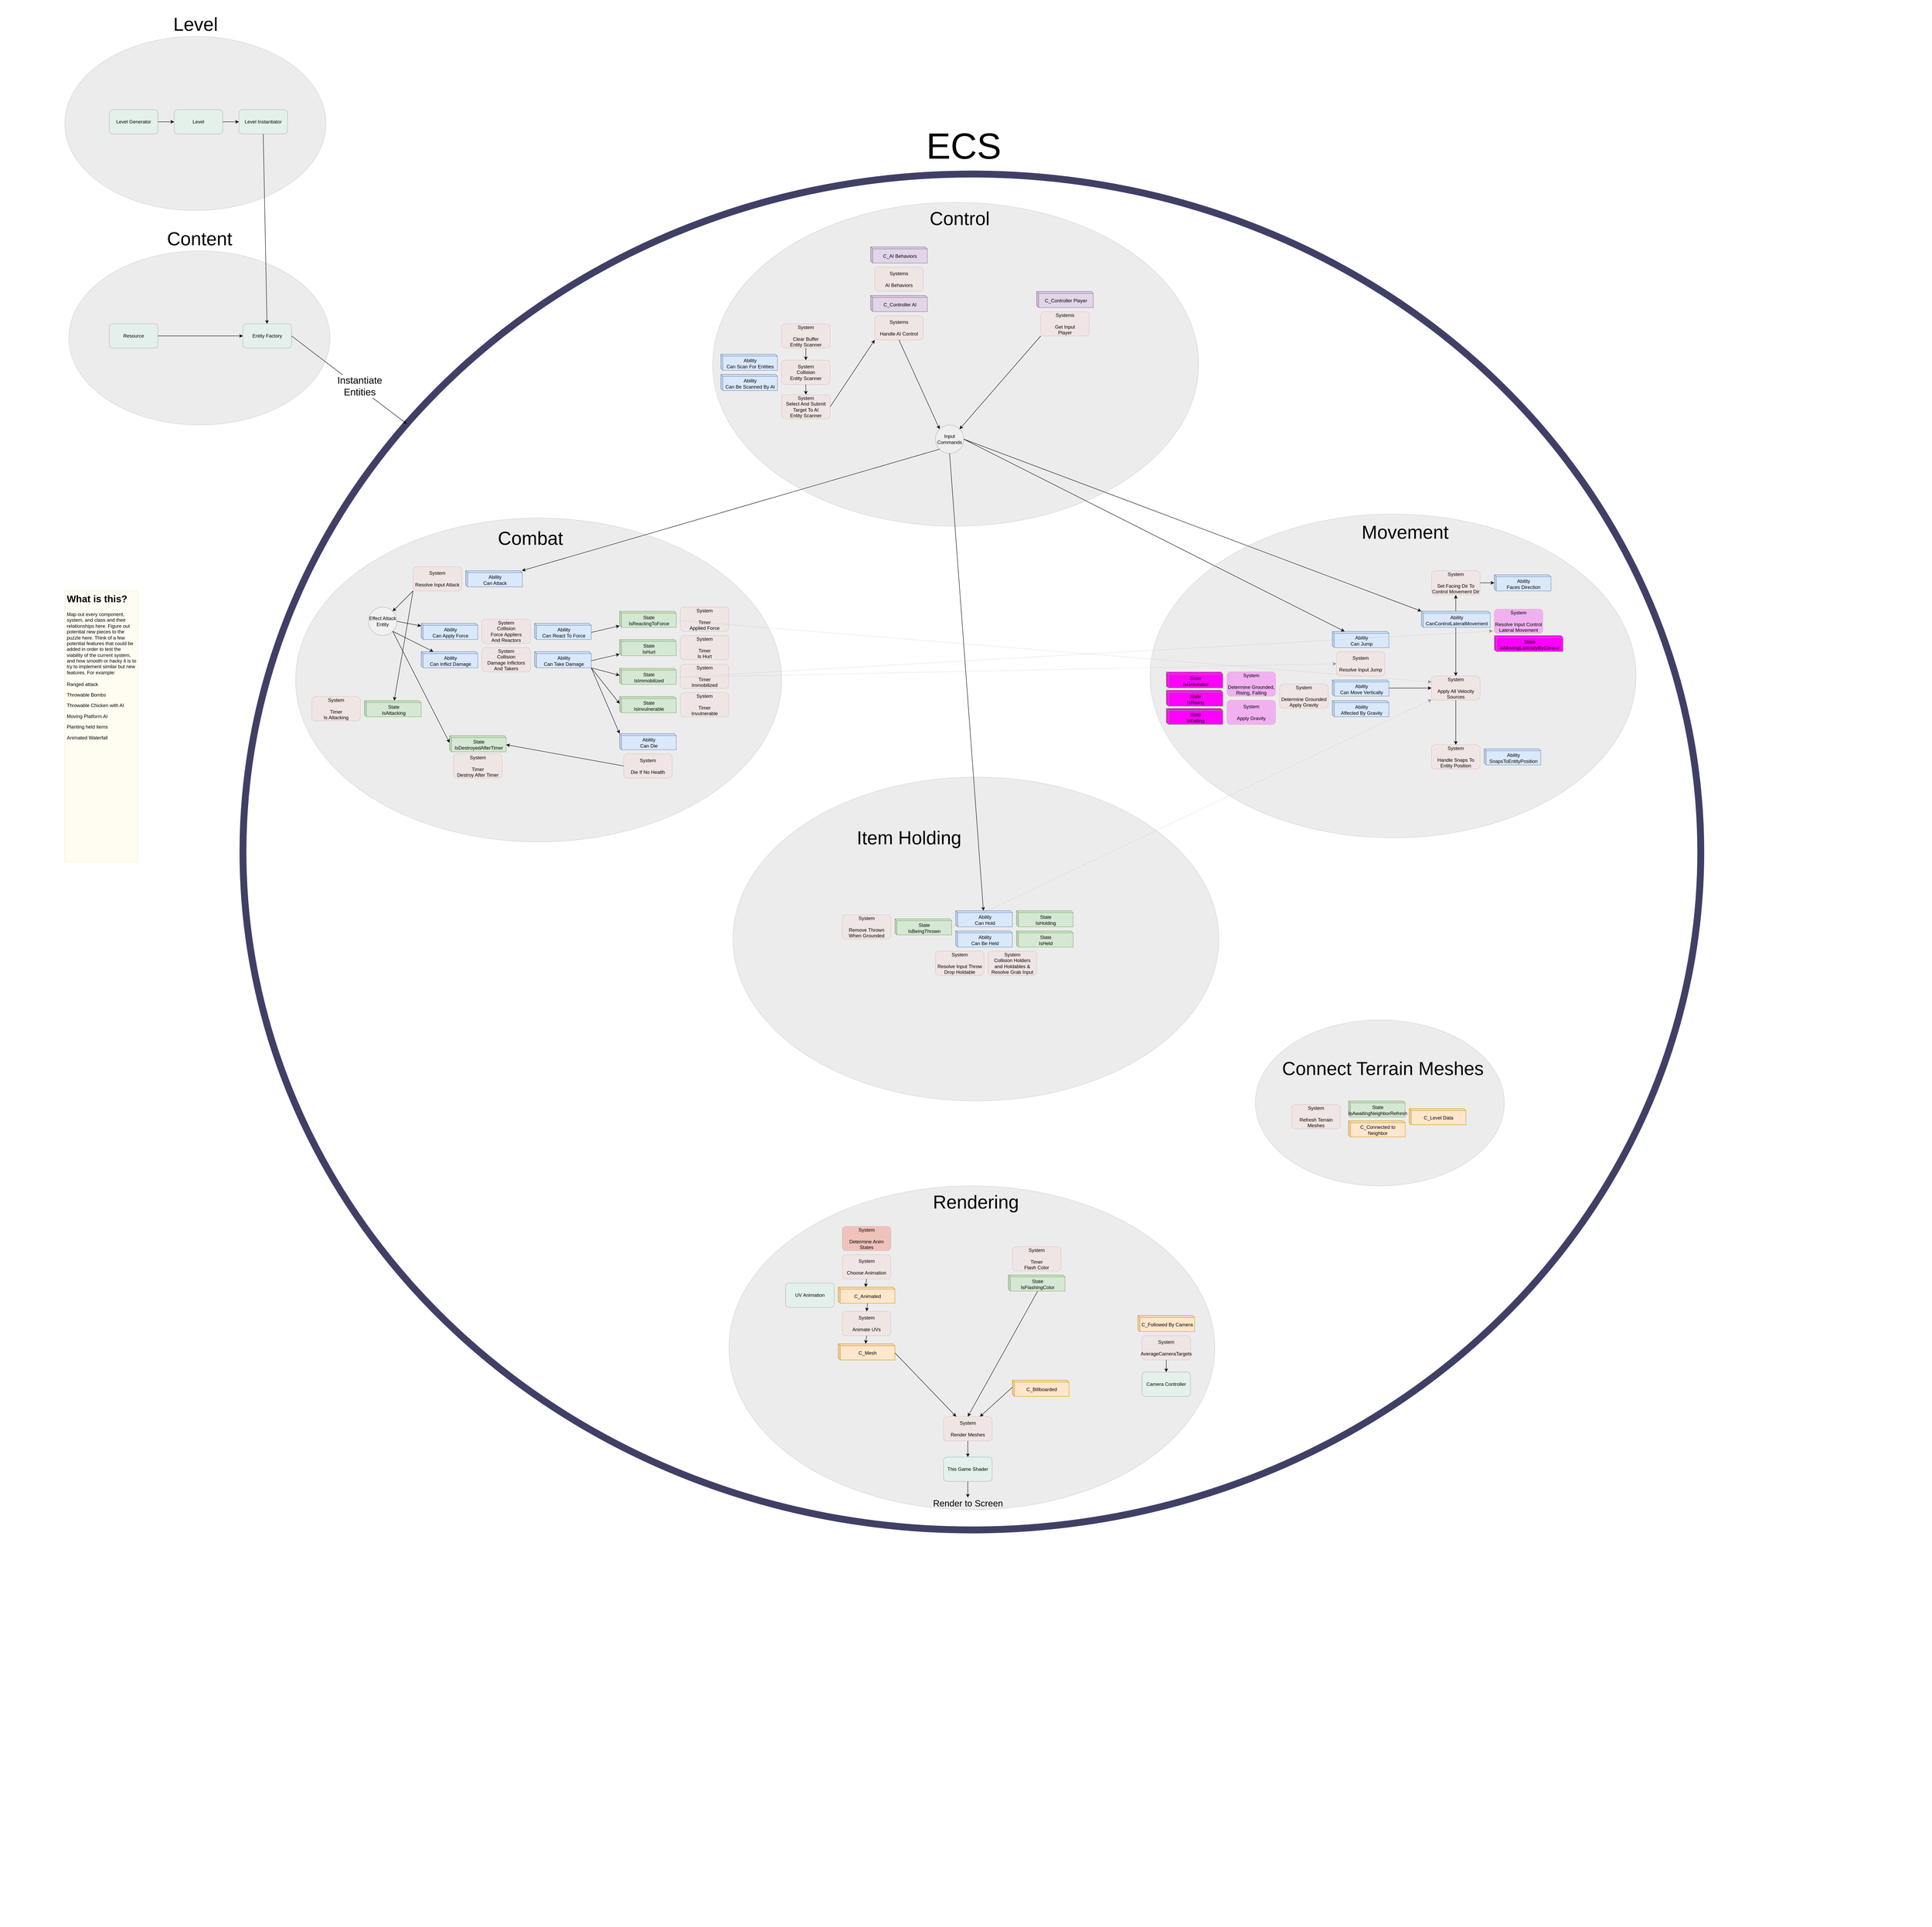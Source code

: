 <mxfile version="12.9.3" type="device"><diagram id="cYW4bq9nNVEfMnvV1cWJ" name="Page-1"><mxGraphModel dx="3822" dy="3222" grid="1" gridSize="10" guides="1" tooltips="1" connect="1" arrows="1" fold="1" page="1" pageScale="1" pageWidth="2400" pageHeight="2400" background="none" math="0" shadow="0"><root><mxCell id="0"/><mxCell id="YRwsR9tf0bkxuWsS6xRk-202" value="White" style="locked=1;" parent="0"/><mxCell id="YRwsR9tf0bkxuWsS6xRk-209" value="" style="rounded=0;whiteSpace=wrap;html=1;comic=0;strokeColor=none;strokeWidth=17;fillColor=#FFFFFF;gradientColor=none;fontSize=24;" parent="YRwsR9tf0bkxuWsS6xRk-202" vertex="1"><mxGeometry x="-2380" y="-2380" width="4760" height="4750" as="geometry"/></mxCell><mxCell id="YRwsR9tf0bkxuWsS6xRk-210" value="" style="rounded=0;whiteSpace=wrap;html=1;comic=0;strokeColor=none;strokeWidth=17;fillColor=#FFFFFF;gradientColor=none;fontSize=24;" parent="YRwsR9tf0bkxuWsS6xRk-202" vertex="1"><mxGeometry x="-2370" y="-2370" width="4760" height="4750" as="geometry"/></mxCell><mxCell id="YRwsR9tf0bkxuWsS6xRk-197" value="ECS Circle" style="locked=1;" parent="0"/><mxCell id="YRwsR9tf0bkxuWsS6xRk-198" value="" style="ellipse;whiteSpace=wrap;html=1;rounded=0;comic=0;strokeColor=#000033;fillColor=none;gradientColor=none;opacity=75;strokeWidth=17;" parent="YRwsR9tf0bkxuWsS6xRk-197" vertex="1"><mxGeometry x="-1780" y="-1950" width="3600" height="3350" as="geometry"/></mxCell><mxCell id="YRwsR9tf0bkxuWsS6xRk-200" value="&lt;font style=&quot;font-size: 90px&quot;&gt;ECS&lt;br style=&quot;font-size: 90px&quot;&gt;&lt;/font&gt;" style="text;html=1;strokeColor=none;fillColor=none;align=center;verticalAlign=middle;whiteSpace=wrap;rounded=0;comic=0;opacity=25;fontSize=90;" parent="YRwsR9tf0bkxuWsS6xRk-197" vertex="1"><mxGeometry x="-20" y="-2030" width="40" height="20" as="geometry"/></mxCell><mxCell id="YRwsR9tf0bkxuWsS6xRk-201" style="edgeStyle=none;rounded=0;orthogonalLoop=1;jettySize=auto;html=1;exitX=0.25;exitY=1;exitDx=0;exitDy=0;fontSize=90;" parent="YRwsR9tf0bkxuWsS6xRk-197" source="YRwsR9tf0bkxuWsS6xRk-200" target="YRwsR9tf0bkxuWsS6xRk-200" edge="1"><mxGeometry relative="1" as="geometry"/></mxCell><mxCell id="YRwsR9tf0bkxuWsS6xRk-46" value="Backgrounds" style="locked=1;" parent="0"/><mxCell id="YRwsR9tf0bkxuWsS6xRk-47" value="" style="ellipse;whiteSpace=wrap;html=1;rounded=0;comic=0;fillColor=#B5B5B5;strokeColor=#666666;opacity=25;fontColor=#333333;" parent="YRwsR9tf0bkxuWsS6xRk-46" vertex="1"><mxGeometry x="460" y="-1110" width="1200" height="800" as="geometry"/></mxCell><mxCell id="YRwsR9tf0bkxuWsS6xRk-48" value="&lt;font style=&quot;font-size: 46px&quot;&gt;Movement&lt;/font&gt;" style="text;html=1;strokeColor=none;fillColor=none;align=center;verticalAlign=middle;whiteSpace=wrap;rounded=0;comic=0;opacity=25;" parent="YRwsR9tf0bkxuWsS6xRk-46" vertex="1"><mxGeometry x="1070" y="-1080" width="40" height="30" as="geometry"/></mxCell><mxCell id="YRwsR9tf0bkxuWsS6xRk-69" value="" style="ellipse;whiteSpace=wrap;html=1;rounded=0;comic=0;fillColor=#B5B5B5;strokeColor=#666666;opacity=25;fontColor=#333333;" parent="YRwsR9tf0bkxuWsS6xRk-46" vertex="1"><mxGeometry x="-620" y="-1880" width="1200" height="800" as="geometry"/></mxCell><mxCell id="YRwsR9tf0bkxuWsS6xRk-70" value="&lt;font style=&quot;font-size: 46px&quot;&gt;Control&lt;br&gt;&lt;/font&gt;" style="text;html=1;strokeColor=none;fillColor=none;align=center;verticalAlign=middle;whiteSpace=wrap;rounded=0;comic=0;opacity=25;" parent="YRwsR9tf0bkxuWsS6xRk-46" vertex="1"><mxGeometry x="-30" y="-1850" width="40" height="20" as="geometry"/></mxCell><mxCell id="YRwsR9tf0bkxuWsS6xRk-90" value="" style="ellipse;whiteSpace=wrap;html=1;rounded=0;comic=0;fillColor=#B5B5B5;strokeColor=#666666;opacity=25;fontColor=#333333;" parent="YRwsR9tf0bkxuWsS6xRk-46" vertex="1"><mxGeometry x="-1650" y="-1100" width="1200" height="800" as="geometry"/></mxCell><mxCell id="YRwsR9tf0bkxuWsS6xRk-91" value="&lt;font style=&quot;font-size: 46px&quot;&gt;Combat&lt;br&gt;&lt;/font&gt;" style="text;html=1;strokeColor=none;fillColor=none;align=center;verticalAlign=middle;whiteSpace=wrap;rounded=0;comic=0;opacity=25;" parent="YRwsR9tf0bkxuWsS6xRk-46" vertex="1"><mxGeometry x="-1100" y="-1060" width="60" height="20" as="geometry"/></mxCell><mxCell id="YRwsR9tf0bkxuWsS6xRk-111" value="" style="ellipse;whiteSpace=wrap;html=1;rounded=0;comic=0;fillColor=#B5B5B5;strokeColor=#666666;opacity=25;fontColor=#333333;" parent="YRwsR9tf0bkxuWsS6xRk-46" vertex="1"><mxGeometry x="-570" y="-460" width="1200" height="800" as="geometry"/></mxCell><mxCell id="YRwsR9tf0bkxuWsS6xRk-112" value="&lt;font style=&quot;font-size: 46px&quot;&gt;Item Holding&lt;br&gt;&lt;/font&gt;" style="text;html=1;strokeColor=none;fillColor=none;align=center;verticalAlign=middle;whiteSpace=wrap;rounded=0;comic=0;opacity=25;" parent="YRwsR9tf0bkxuWsS6xRk-46" vertex="1"><mxGeometry x="-330" y="-320" width="390" height="20" as="geometry"/></mxCell><mxCell id="YRwsR9tf0bkxuWsS6xRk-113" value="" style="ellipse;whiteSpace=wrap;html=1;rounded=0;comic=0;fillColor=#B5B5B5;strokeColor=#666666;opacity=25;fontColor=#333333;" parent="YRwsR9tf0bkxuWsS6xRk-46" vertex="1"><mxGeometry x="-580" y="550" width="1200" height="800" as="geometry"/></mxCell><mxCell id="YRwsR9tf0bkxuWsS6xRk-114" value="&lt;font style=&quot;font-size: 46px&quot;&gt;Rendering&lt;br&gt;&lt;/font&gt;" style="text;html=1;strokeColor=none;fillColor=none;align=center;verticalAlign=middle;whiteSpace=wrap;rounded=0;comic=0;opacity=25;" parent="YRwsR9tf0bkxuWsS6xRk-46" vertex="1"><mxGeometry x="-165" y="580" width="390" height="20" as="geometry"/></mxCell><mxCell id="YRwsR9tf0bkxuWsS6xRk-136" value="" style="ellipse;whiteSpace=wrap;html=1;rounded=0;comic=0;fillColor=#B5B5B5;strokeColor=#666666;opacity=25;fontColor=#333333;" parent="YRwsR9tf0bkxuWsS6xRk-46" vertex="1"><mxGeometry x="720" y="140" width="615" height="410" as="geometry"/></mxCell><mxCell id="YRwsR9tf0bkxuWsS6xRk-137" value="&lt;font style=&quot;font-size: 46px&quot;&gt;Connect Terrain Meshes&lt;br&gt;&lt;/font&gt;" style="text;html=1;strokeColor=none;fillColor=none;align=center;verticalAlign=middle;whiteSpace=wrap;rounded=0;comic=0;opacity=25;" parent="YRwsR9tf0bkxuWsS6xRk-46" vertex="1"><mxGeometry x="750" y="250" width="570" height="20" as="geometry"/></mxCell><mxCell id="YRwsR9tf0bkxuWsS6xRk-182" value="" style="ellipse;whiteSpace=wrap;html=1;rounded=0;comic=0;fillColor=#B5B5B5;strokeColor=#666666;opacity=25;fontColor=#333333;" parent="YRwsR9tf0bkxuWsS6xRk-46" vertex="1"><mxGeometry x="-2210" y="-1760" width="645" height="430" as="geometry"/></mxCell><mxCell id="YRwsR9tf0bkxuWsS6xRk-183" value="&lt;font style=&quot;font-size: 46px&quot;&gt;Content&lt;br&gt;&lt;/font&gt;" style="text;html=1;strokeColor=none;fillColor=none;align=center;verticalAlign=middle;whiteSpace=wrap;rounded=0;comic=0;opacity=25;" parent="YRwsR9tf0bkxuWsS6xRk-46" vertex="1"><mxGeometry x="-2082.5" y="-1800" width="390" height="20" as="geometry"/></mxCell><mxCell id="YRwsR9tf0bkxuWsS6xRk-184" value="" style="ellipse;whiteSpace=wrap;html=1;rounded=0;comic=0;fillColor=#B5B5B5;strokeColor=#666666;opacity=25;fontColor=#333333;" parent="YRwsR9tf0bkxuWsS6xRk-46" vertex="1"><mxGeometry x="-2220" y="-2290" width="645" height="430" as="geometry"/></mxCell><mxCell id="YRwsR9tf0bkxuWsS6xRk-185" value="&lt;font style=&quot;font-size: 46px&quot;&gt;Level&lt;br&gt;&lt;/font&gt;" style="text;html=1;strokeColor=none;fillColor=none;align=center;verticalAlign=middle;whiteSpace=wrap;rounded=0;comic=0;opacity=25;" parent="YRwsR9tf0bkxuWsS6xRk-46" vertex="1"><mxGeometry x="-2092.5" y="-2330" width="390" height="20" as="geometry"/></mxCell><mxCell id="1" value="Content" style="" parent="0"/><mxCell id="YRwsR9tf0bkxuWsS6xRk-3" value="Ability&lt;br&gt;Affected By Gravity" style="shape=cube;whiteSpace=wrap;html=1;boundedLbl=1;backgroundOutline=1;darkOpacity=0.05;darkOpacity2=0.1;rounded=0;comic=0;size=5;fillColor=#dae8fc;strokeColor=#6c8ebf;" parent="1" vertex="1"><mxGeometry x="910" y="-649" width="140" height="40" as="geometry"/></mxCell><mxCell id="YRwsR9tf0bkxuWsS6xRk-6" value="Ability&lt;br&gt;Can Apply Force" style="shape=cube;whiteSpace=wrap;html=1;boundedLbl=1;backgroundOutline=1;darkOpacity=0.05;darkOpacity2=0.1;rounded=0;comic=0;size=5;fillColor=#dae8fc;strokeColor=#6c8ebf;" parent="1" vertex="1"><mxGeometry x="-1340" y="-840" width="140" height="40" as="geometry"/></mxCell><mxCell id="YRwsR9tf0bkxuWsS6xRk-7" value="Ability&lt;br&gt;Can Attack" style="shape=cube;whiteSpace=wrap;html=1;boundedLbl=1;backgroundOutline=1;darkOpacity=0.05;darkOpacity2=0.1;rounded=0;comic=0;size=5;fillColor=#dae8fc;strokeColor=#6c8ebf;" parent="1" vertex="1"><mxGeometry x="-1230" y="-970" width="140" height="40" as="geometry"/></mxCell><mxCell id="YRwsR9tf0bkxuWsS6xRk-8" value="Ability&lt;br&gt;Can Be Held" style="shape=cube;whiteSpace=wrap;html=1;boundedLbl=1;backgroundOutline=1;darkOpacity=0.05;darkOpacity2=0.1;rounded=0;comic=0;size=5;fillColor=#dae8fc;strokeColor=#6c8ebf;" parent="1" vertex="1"><mxGeometry x="-20" y="-80" width="140" height="40" as="geometry"/></mxCell><mxCell id="YRwsR9tf0bkxuWsS6xRk-9" value="Ability&lt;br&gt;Can Be Scanned By AI" style="shape=cube;whiteSpace=wrap;html=1;boundedLbl=1;backgroundOutline=1;darkOpacity=0.05;darkOpacity2=0.1;rounded=0;comic=0;size=5;fillColor=#dae8fc;strokeColor=#6c8ebf;" parent="1" vertex="1"><mxGeometry x="-600" y="-1455" width="140" height="40" as="geometry"/></mxCell><mxCell id="YRwsR9tf0bkxuWsS6xRk-10" value="C_Connected to Neighbor" style="shape=cube;whiteSpace=wrap;html=1;boundedLbl=1;backgroundOutline=1;darkOpacity=0.05;darkOpacity2=0.1;rounded=0;comic=0;size=5;fillColor=#ffe6cc;strokeColor=#d79b00;" parent="1" vertex="1"><mxGeometry x="950" y="389" width="140" height="40" as="geometry"/></mxCell><mxCell id="YRwsR9tf0bkxuWsS6xRk-56" value="" style="edgeStyle=orthogonalEdgeStyle;rounded=0;orthogonalLoop=1;jettySize=auto;html=1;" parent="1" source="YRwsR9tf0bkxuWsS6xRk-11" target="YRwsR9tf0bkxuWsS6xRk-53" edge="1"><mxGeometry relative="1" as="geometry"/></mxCell><mxCell id="YRwsR9tf0bkxuWsS6xRk-63" value="" style="edgeStyle=orthogonalEdgeStyle;rounded=0;orthogonalLoop=1;jettySize=auto;html=1;" parent="1" source="YRwsR9tf0bkxuWsS6xRk-11" target="YRwsR9tf0bkxuWsS6xRk-45" edge="1"><mxGeometry relative="1" as="geometry"/></mxCell><mxCell id="YRwsR9tf0bkxuWsS6xRk-11" value="Ability&lt;br&gt;CanControlLateralMovement" style="shape=cube;whiteSpace=wrap;html=1;boundedLbl=1;backgroundOutline=1;darkOpacity=0.05;darkOpacity2=0.1;rounded=0;comic=0;size=5;fillColor=#dae8fc;strokeColor=#6c8ebf;" parent="1" vertex="1"><mxGeometry x="1130" y="-870" width="170" height="40" as="geometry"/></mxCell><mxCell id="YRwsR9tf0bkxuWsS6xRk-12" value="Ability&lt;br&gt;Can Die" style="shape=cube;whiteSpace=wrap;html=1;boundedLbl=1;backgroundOutline=1;darkOpacity=0.05;darkOpacity2=0.1;rounded=0;comic=0;size=5;fillColor=#dae8fc;strokeColor=#6c8ebf;" parent="1" vertex="1"><mxGeometry x="-850" y="-567.5" width="140" height="40" as="geometry"/></mxCell><mxCell id="YRwsR9tf0bkxuWsS6xRk-13" value="Ability&lt;br&gt;Can Hold" style="shape=cube;whiteSpace=wrap;html=1;boundedLbl=1;backgroundOutline=1;darkOpacity=0.05;darkOpacity2=0.1;rounded=0;comic=0;size=5;fillColor=#dae8fc;strokeColor=#6c8ebf;" parent="1" vertex="1"><mxGeometry x="-20" y="-130" width="140" height="40" as="geometry"/></mxCell><mxCell id="YRwsR9tf0bkxuWsS6xRk-14" value="Ability&lt;br&gt;Can Inflict Damage" style="shape=cube;whiteSpace=wrap;html=1;boundedLbl=1;backgroundOutline=1;darkOpacity=0.05;darkOpacity2=0.1;rounded=0;comic=0;size=5;fillColor=#dae8fc;strokeColor=#6c8ebf;" parent="1" vertex="1"><mxGeometry x="-1340" y="-770" width="140" height="40" as="geometry"/></mxCell><mxCell id="YRwsR9tf0bkxuWsS6xRk-15" value="Ability&lt;br&gt;Can Jump" style="shape=cube;whiteSpace=wrap;html=1;boundedLbl=1;backgroundOutline=1;darkOpacity=0.05;darkOpacity2=0.1;rounded=0;comic=0;size=5;fillColor=#dae8fc;strokeColor=#6c8ebf;" parent="1" vertex="1"><mxGeometry x="910" y="-820" width="140" height="40" as="geometry"/></mxCell><mxCell id="YRwsR9tf0bkxuWsS6xRk-58" value="" style="edgeStyle=orthogonalEdgeStyle;rounded=0;orthogonalLoop=1;jettySize=auto;html=1;" parent="1" source="YRwsR9tf0bkxuWsS6xRk-16" target="YRwsR9tf0bkxuWsS6xRk-53" edge="1"><mxGeometry relative="1" as="geometry"><mxPoint x="1130" y="-680" as="targetPoint"/></mxGeometry></mxCell><mxCell id="YRwsR9tf0bkxuWsS6xRk-16" value="Ability&lt;br&gt;Can Move Vertically" style="shape=cube;whiteSpace=wrap;html=1;boundedLbl=1;backgroundOutline=1;darkOpacity=0.05;darkOpacity2=0.1;rounded=0;comic=0;size=5;fillColor=#dae8fc;strokeColor=#6c8ebf;" parent="1" vertex="1"><mxGeometry x="910" y="-700" width="140" height="40" as="geometry"/></mxCell><mxCell id="YRwsR9tf0bkxuWsS6xRk-220" style="edgeStyle=none;rounded=0;orthogonalLoop=1;jettySize=auto;html=1;exitX=0;exitY=0;exitDx=140;exitDy=22.5;exitPerimeter=0;fontSize=24;" parent="1" source="YRwsR9tf0bkxuWsS6xRk-17" target="YRwsR9tf0bkxuWsS6xRk-217" edge="1"><mxGeometry relative="1" as="geometry"/></mxCell><mxCell id="YRwsR9tf0bkxuWsS6xRk-17" value="Ability&lt;br&gt;Can React To Force" style="shape=cube;whiteSpace=wrap;html=1;boundedLbl=1;backgroundOutline=1;darkOpacity=0.05;darkOpacity2=0.1;rounded=0;comic=0;size=5;fillColor=#dae8fc;strokeColor=#6c8ebf;" parent="1" vertex="1"><mxGeometry x="-1060" y="-840" width="140" height="40" as="geometry"/></mxCell><mxCell id="YRwsR9tf0bkxuWsS6xRk-18" value="Ability&lt;br&gt;Can Scan For Entities" style="shape=cube;whiteSpace=wrap;html=1;boundedLbl=1;backgroundOutline=1;darkOpacity=0.05;darkOpacity2=0.1;rounded=0;comic=0;size=5;fillColor=#dae8fc;strokeColor=#6c8ebf;" parent="1" vertex="1"><mxGeometry x="-600" y="-1505" width="140" height="40" as="geometry"/></mxCell><mxCell id="YRwsR9tf0bkxuWsS6xRk-219" style="edgeStyle=none;rounded=0;orthogonalLoop=1;jettySize=auto;html=1;exitX=0;exitY=0;exitDx=140;exitDy=22.5;exitPerimeter=0;fontSize=24;" parent="1" source="YRwsR9tf0bkxuWsS6xRk-19" target="YRwsR9tf0bkxuWsS6xRk-218" edge="1"><mxGeometry relative="1" as="geometry"/></mxCell><mxCell id="YRwsR9tf0bkxuWsS6xRk-221" style="edgeStyle=none;rounded=0;orthogonalLoop=1;jettySize=auto;html=1;exitX=1;exitY=1;exitDx=0;exitDy=0;exitPerimeter=0;entryX=0;entryY=0;entryDx=0;entryDy=17.5;entryPerimeter=0;fontSize=24;" parent="1" source="YRwsR9tf0bkxuWsS6xRk-19" target="YRwsR9tf0bkxuWsS6xRk-31" edge="1"><mxGeometry relative="1" as="geometry"/></mxCell><mxCell id="YRwsR9tf0bkxuWsS6xRk-222" style="edgeStyle=none;rounded=0;orthogonalLoop=1;jettySize=auto;html=1;exitX=1;exitY=1;exitDx=0;exitDy=0;exitPerimeter=0;entryX=0;entryY=0;entryDx=0;entryDy=17.5;entryPerimeter=0;fontSize=24;" parent="1" source="YRwsR9tf0bkxuWsS6xRk-19" target="YRwsR9tf0bkxuWsS6xRk-32" edge="1"><mxGeometry relative="1" as="geometry"/></mxCell><mxCell id="YRwsR9tf0bkxuWsS6xRk-223" style="edgeStyle=none;rounded=0;orthogonalLoop=1;jettySize=auto;html=1;exitX=1;exitY=1;exitDx=0;exitDy=0;exitPerimeter=0;entryX=0;entryY=0;entryDx=0;entryDy=0;entryPerimeter=0;fontSize=24;" parent="1" source="YRwsR9tf0bkxuWsS6xRk-19" target="YRwsR9tf0bkxuWsS6xRk-12" edge="1"><mxGeometry relative="1" as="geometry"/></mxCell><mxCell id="YRwsR9tf0bkxuWsS6xRk-19" value="Ability&lt;br&gt;Can Take Damage" style="shape=cube;whiteSpace=wrap;html=1;boundedLbl=1;backgroundOutline=1;darkOpacity=0.05;darkOpacity2=0.1;rounded=0;comic=0;size=5;fillColor=#dae8fc;strokeColor=#6c8ebf;" parent="1" vertex="1"><mxGeometry x="-1060" y="-770" width="140" height="40" as="geometry"/></mxCell><mxCell id="YRwsR9tf0bkxuWsS6xRk-20" value="Ability&lt;br&gt;Faces Direction" style="shape=cube;whiteSpace=wrap;html=1;boundedLbl=1;backgroundOutline=1;darkOpacity=0.05;darkOpacity2=0.1;rounded=0;comic=0;size=5;fillColor=#dae8fc;strokeColor=#6c8ebf;" parent="1" vertex="1"><mxGeometry x="1310" y="-960" width="140" height="40" as="geometry"/></mxCell><mxCell id="YRwsR9tf0bkxuWsS6xRk-21" value="Ability&lt;br&gt;SnapsToEntityPosition" style="shape=cube;whiteSpace=wrap;html=1;boundedLbl=1;backgroundOutline=1;darkOpacity=0.05;darkOpacity2=0.1;rounded=0;comic=0;size=5;fillColor=#dae8fc;strokeColor=#6c8ebf;" parent="1" vertex="1"><mxGeometry x="1285" y="-530" width="140" height="40" as="geometry"/></mxCell><mxCell id="YRwsR9tf0bkxuWsS6xRk-25" value="State&lt;br&gt;IsAwaitingNeighborRefresh" style="shape=cube;whiteSpace=wrap;html=1;boundedLbl=1;backgroundOutline=1;darkOpacity=0.05;darkOpacity2=0.1;rounded=0;comic=0;size=5;fillColor=#d5e8d4;strokeColor=#82b366;" parent="1" vertex="1"><mxGeometry x="950" y="340" width="140" height="40" as="geometry"/></mxCell><mxCell id="YRwsR9tf0bkxuWsS6xRk-247" style="edgeStyle=none;rounded=0;orthogonalLoop=1;jettySize=auto;html=1;exitX=0;exitY=0;exitDx=140;exitDy=22.5;exitPerimeter=0;dashed=1;dashPattern=1 4;strokeColor=#8C8C8C;fontSize=24;" parent="1" source="YRwsR9tf0bkxuWsS6xRk-26" target="YRwsR9tf0bkxuWsS6xRk-53" edge="1"><mxGeometry relative="1" as="geometry"/></mxCell><mxCell id="YRwsR9tf0bkxuWsS6xRk-26" value="State&lt;br&gt;IsBeingThrown" style="shape=cube;whiteSpace=wrap;html=1;boundedLbl=1;backgroundOutline=1;darkOpacity=0.05;darkOpacity2=0.1;rounded=0;comic=0;size=5;fillColor=#d5e8d4;strokeColor=#82b366;" parent="1" vertex="1"><mxGeometry x="-170" y="-110" width="140" height="40" as="geometry"/></mxCell><mxCell id="YRwsR9tf0bkxuWsS6xRk-27" value="State&lt;br&gt;IsDestroyedAfterTimer" style="shape=cube;whiteSpace=wrap;html=1;boundedLbl=1;backgroundOutline=1;darkOpacity=0.05;darkOpacity2=0.1;rounded=0;comic=0;size=5;fillColor=#d5e8d4;strokeColor=#82b366;" parent="1" vertex="1"><mxGeometry x="-1270" y="-562.5" width="140" height="40" as="geometry"/></mxCell><mxCell id="YRwsR9tf0bkxuWsS6xRk-174" style="rounded=0;orthogonalLoop=1;jettySize=auto;html=1;exitX=0;exitY=0;exitDx=72.5;exitDy=40;exitPerimeter=0;entryX=0.5;entryY=0;entryDx=0;entryDy=0;" parent="1" source="YRwsR9tf0bkxuWsS6xRk-28" target="YRwsR9tf0bkxuWsS6xRk-172" edge="1"><mxGeometry relative="1" as="geometry"/></mxCell><mxCell id="YRwsR9tf0bkxuWsS6xRk-28" value="State&lt;br&gt;IsFlashingColor" style="shape=cube;whiteSpace=wrap;html=1;boundedLbl=1;backgroundOutline=1;darkOpacity=0.05;darkOpacity2=0.1;rounded=0;comic=0;size=5;fillColor=#d5e8d4;strokeColor=#82b366;" parent="1" vertex="1"><mxGeometry x="110" y="770" width="140" height="40" as="geometry"/></mxCell><mxCell id="YRwsR9tf0bkxuWsS6xRk-29" value="State&lt;br&gt;IsHeld" style="shape=cube;whiteSpace=wrap;html=1;boundedLbl=1;backgroundOutline=1;darkOpacity=0.05;darkOpacity2=0.1;rounded=0;comic=0;size=5;fillColor=#d5e8d4;strokeColor=#82b366;" parent="1" vertex="1"><mxGeometry x="130" y="-80" width="140" height="40" as="geometry"/></mxCell><mxCell id="YRwsR9tf0bkxuWsS6xRk-30" value="State&lt;br&gt;IsHolding" style="shape=cube;whiteSpace=wrap;html=1;boundedLbl=1;backgroundOutline=1;darkOpacity=0.05;darkOpacity2=0.1;rounded=0;comic=0;size=5;fillColor=#d5e8d4;strokeColor=#82b366;" parent="1" vertex="1"><mxGeometry x="130" y="-130" width="140" height="40" as="geometry"/></mxCell><mxCell id="YRwsR9tf0bkxuWsS6xRk-245" style="edgeStyle=none;rounded=0;orthogonalLoop=1;jettySize=auto;html=1;exitX=0;exitY=0;exitDx=140;exitDy=22.5;exitPerimeter=0;entryX=0;entryY=0.5;entryDx=0;entryDy=0;dashed=1;dashPattern=1 4;strokeColor=#8C8C8C;fontSize=24;" parent="1" source="YRwsR9tf0bkxuWsS6xRk-31" target="YRwsR9tf0bkxuWsS6xRk-54" edge="1"><mxGeometry relative="1" as="geometry"/></mxCell><mxCell id="YRwsR9tf0bkxuWsS6xRk-246" style="edgeStyle=none;rounded=0;orthogonalLoop=1;jettySize=auto;html=1;exitX=0;exitY=0;exitDx=140;exitDy=22.5;exitPerimeter=0;entryX=-0.033;entryY=0.9;entryDx=0;entryDy=0;dashed=1;dashPattern=1 4;strokeColor=#8C8C8C;fontSize=24;entryPerimeter=0;" parent="1" source="YRwsR9tf0bkxuWsS6xRk-31" target="YRwsR9tf0bkxuWsS6xRk-243" edge="1"><mxGeometry relative="1" as="geometry"/></mxCell><mxCell id="YRwsR9tf0bkxuWsS6xRk-31" value="State&lt;br&gt;IsImmobilized" style="shape=cube;whiteSpace=wrap;html=1;boundedLbl=1;backgroundOutline=1;darkOpacity=0.05;darkOpacity2=0.1;rounded=0;comic=0;size=5;fillColor=#d5e8d4;strokeColor=#82b366;" parent="1" vertex="1"><mxGeometry x="-850" y="-729" width="140" height="40" as="geometry"/></mxCell><mxCell id="YRwsR9tf0bkxuWsS6xRk-32" value="State&lt;br&gt;IsInvulnerable" style="shape=cube;whiteSpace=wrap;html=1;boundedLbl=1;backgroundOutline=1;darkOpacity=0.05;darkOpacity2=0.1;rounded=0;comic=0;size=5;fillColor=#d5e8d4;strokeColor=#82b366;" parent="1" vertex="1"><mxGeometry x="-850" y="-659" width="140" height="40" as="geometry"/></mxCell><mxCell id="YRwsR9tf0bkxuWsS6xRk-250" style="edgeStyle=none;rounded=0;orthogonalLoop=1;jettySize=auto;html=1;exitX=0;exitY=0;exitDx=72.5;exitDy=40;exitPerimeter=0;entryX=0.5;entryY=0;entryDx=0;entryDy=0;strokeColor=#000000;fontSize=22;" parent="1" source="YRwsR9tf0bkxuWsS6xRk-33" target="YRwsR9tf0bkxuWsS6xRk-116" edge="1"><mxGeometry relative="1" as="geometry"/></mxCell><mxCell id="YRwsR9tf0bkxuWsS6xRk-33" value="C_Animated" style="shape=cube;whiteSpace=wrap;html=1;boundedLbl=1;backgroundOutline=1;darkOpacity=0.05;darkOpacity2=0.1;rounded=0;comic=0;size=5;fillColor=#ffe6cc;strokeColor=#d79b00;" parent="1" vertex="1"><mxGeometry x="-310" y="800" width="140" height="40" as="geometry"/></mxCell><mxCell id="YRwsR9tf0bkxuWsS6xRk-34" value="C_Mesh" style="shape=cube;whiteSpace=wrap;html=1;boundedLbl=1;backgroundOutline=1;darkOpacity=0.05;darkOpacity2=0.1;rounded=0;comic=0;size=5;fillColor=#ffe6cc;strokeColor=#d79b00;" parent="1" vertex="1"><mxGeometry x="-310" y="940" width="140" height="40" as="geometry"/></mxCell><mxCell id="YRwsR9tf0bkxuWsS6xRk-36" value="C_Billboarded" style="shape=cube;whiteSpace=wrap;html=1;boundedLbl=1;backgroundOutline=1;darkOpacity=0.05;darkOpacity2=0.1;rounded=0;comic=0;size=5;fillColor=#ffe6cc;strokeColor=#d79b00;" parent="1" vertex="1"><mxGeometry x="120" y="1030" width="140" height="40" as="geometry"/></mxCell><mxCell id="YRwsR9tf0bkxuWsS6xRk-37" value="C_Followed By Camera" style="shape=cube;whiteSpace=wrap;html=1;boundedLbl=1;backgroundOutline=1;darkOpacity=0.05;darkOpacity2=0.1;rounded=0;comic=0;size=5;fillColor=#ffe6cc;strokeColor=#d79b00;" parent="1" vertex="1"><mxGeometry x="430" y="870" width="140" height="40" as="geometry"/></mxCell><mxCell id="YRwsR9tf0bkxuWsS6xRk-38" value="C_Level Data" style="shape=cube;whiteSpace=wrap;html=1;boundedLbl=1;backgroundOutline=1;darkOpacity=0.05;darkOpacity2=0.1;rounded=0;comic=0;size=5;fillColor=#ffe6cc;strokeColor=#d79b00;" parent="1" vertex="1"><mxGeometry x="1100" y="359" width="140" height="40" as="geometry"/></mxCell><mxCell id="YRwsR9tf0bkxuWsS6xRk-39" value="C_Controller AI" style="shape=cube;whiteSpace=wrap;html=1;boundedLbl=1;backgroundOutline=1;darkOpacity=0.05;darkOpacity2=0.1;rounded=0;comic=0;size=5;fillColor=#e1d5e7;strokeColor=#9673a6;" parent="1" vertex="1"><mxGeometry x="-230" y="-1650" width="140" height="40" as="geometry"/></mxCell><mxCell id="YRwsR9tf0bkxuWsS6xRk-40" value="C_Controller Player" style="shape=cube;whiteSpace=wrap;html=1;boundedLbl=1;backgroundOutline=1;darkOpacity=0.05;darkOpacity2=0.1;rounded=0;comic=0;size=5;fillColor=#e1d5e7;strokeColor=#9673a6;" parent="1" vertex="1"><mxGeometry x="180" y="-1660" width="140" height="40" as="geometry"/></mxCell><mxCell id="YRwsR9tf0bkxuWsS6xRk-41" value="C_AI Behaviors" style="shape=cube;whiteSpace=wrap;html=1;boundedLbl=1;backgroundOutline=1;darkOpacity=0.05;darkOpacity2=0.1;rounded=0;comic=0;size=5;fillColor=#e1d5e7;strokeColor=#9673a6;" parent="1" vertex="1"><mxGeometry x="-230" y="-1770" width="140" height="40" as="geometry"/></mxCell><mxCell id="YRwsR9tf0bkxuWsS6xRk-64" value="" style="edgeStyle=orthogonalEdgeStyle;rounded=0;orthogonalLoop=1;jettySize=auto;html=1;" parent="1" source="YRwsR9tf0bkxuWsS6xRk-45" target="YRwsR9tf0bkxuWsS6xRk-20" edge="1"><mxGeometry relative="1" as="geometry"/></mxCell><mxCell id="YRwsR9tf0bkxuWsS6xRk-45" value="System&lt;br&gt;&lt;br&gt;Set Facing Dir To Control Movement Dir" style="rounded=1;whiteSpace=wrap;html=1;comic=0;fillColor=#f8cecc;opacity=25;strokeColor=#b85450;" parent="1" vertex="1"><mxGeometry x="1155" y="-970" width="120" height="60" as="geometry"/></mxCell><mxCell id="YRwsR9tf0bkxuWsS6xRk-51" value="System&lt;br&gt;&lt;br&gt;Handle Snaps To Entity Position" style="rounded=1;whiteSpace=wrap;html=1;comic=0;fillColor=#f8cecc;opacity=25;strokeColor=#b85450;" parent="1" vertex="1"><mxGeometry x="1155" y="-540" width="120" height="60" as="geometry"/></mxCell><mxCell id="YRwsR9tf0bkxuWsS6xRk-52" value="System&lt;br&gt;&lt;br&gt;Determine Grounded Apply Gravity" style="rounded=1;whiteSpace=wrap;html=1;comic=0;fillColor=#f8cecc;opacity=25;strokeColor=#b85450;" parent="1" vertex="1"><mxGeometry x="780" y="-690" width="120" height="60" as="geometry"/></mxCell><mxCell id="YRwsR9tf0bkxuWsS6xRk-67" style="edgeStyle=orthogonalEdgeStyle;rounded=0;orthogonalLoop=1;jettySize=auto;html=1;exitX=0.5;exitY=1;exitDx=0;exitDy=0;" parent="1" source="YRwsR9tf0bkxuWsS6xRk-53" target="YRwsR9tf0bkxuWsS6xRk-51" edge="1"><mxGeometry relative="1" as="geometry"/></mxCell><mxCell id="YRwsR9tf0bkxuWsS6xRk-53" value="System&lt;br&gt;&lt;br&gt;Apply All Velocity Sources" style="rounded=1;whiteSpace=wrap;html=1;comic=0;fillColor=#f8cecc;opacity=25;strokeColor=#b85450;" parent="1" vertex="1"><mxGeometry x="1155" y="-710" width="120" height="60" as="geometry"/></mxCell><mxCell id="YRwsR9tf0bkxuWsS6xRk-54" value="System&lt;br&gt;&lt;br&gt;Resolve Input Jump" style="rounded=1;whiteSpace=wrap;html=1;comic=0;fillColor=#f8cecc;opacity=25;strokeColor=#b85450;" parent="1" vertex="1"><mxGeometry x="920" y="-770" width="120" height="60" as="geometry"/></mxCell><mxCell id="YRwsR9tf0bkxuWsS6xRk-73" value="Systems&lt;br&gt;&lt;br&gt;AI Behaviors" style="rounded=1;whiteSpace=wrap;html=1;comic=0;fillColor=#f8cecc;opacity=25;strokeColor=#b85450;" parent="1" vertex="1"><mxGeometry x="-220" y="-1720" width="120" height="60" as="geometry"/></mxCell><mxCell id="YRwsR9tf0bkxuWsS6xRk-74" value="Systems&lt;br&gt;&lt;br&gt;Get Input&lt;br&gt;Player" style="rounded=1;whiteSpace=wrap;html=1;comic=0;fillColor=#f8cecc;opacity=25;strokeColor=#b85450;" parent="1" vertex="1"><mxGeometry x="190" y="-1610" width="120" height="60" as="geometry"/></mxCell><mxCell id="YRwsR9tf0bkxuWsS6xRk-75" value="Systems&lt;br&gt;&lt;br&gt;Handle AI Control" style="rounded=1;whiteSpace=wrap;html=1;comic=0;fillColor=#f8cecc;opacity=25;strokeColor=#b85450;" parent="1" vertex="1"><mxGeometry x="-220" y="-1600" width="120" height="60" as="geometry"/></mxCell><mxCell id="YRwsR9tf0bkxuWsS6xRk-215" style="edgeStyle=none;rounded=0;orthogonalLoop=1;jettySize=auto;html=1;exitX=0.5;exitY=1;exitDx=0;exitDy=0;fontSize=24;" parent="1" source="YRwsR9tf0bkxuWsS6xRk-80" target="YRwsR9tf0bkxuWsS6xRk-13" edge="1"><mxGeometry relative="1" as="geometry"/></mxCell><mxCell id="YRwsR9tf0bkxuWsS6xRk-80" value="Input Commands" style="ellipse;whiteSpace=wrap;html=1;aspect=fixed;rounded=0;comic=0;fillColor=#F7F7F7;opacity=25;" parent="1" vertex="1"><mxGeometry x="-70" y="-1330" width="70" height="70" as="geometry"/></mxCell><mxCell id="YRwsR9tf0bkxuWsS6xRk-86" value="" style="endArrow=classic;html=1;exitX=1;exitY=0.5;exitDx=0;exitDy=0;" parent="1" source="YRwsR9tf0bkxuWsS6xRk-80" target="YRwsR9tf0bkxuWsS6xRk-15" edge="1"><mxGeometry width="50" height="50" relative="1" as="geometry"><mxPoint x="-70" y="-940" as="sourcePoint"/><mxPoint x="-20" y="-990" as="targetPoint"/></mxGeometry></mxCell><mxCell id="YRwsR9tf0bkxuWsS6xRk-87" value="" style="endArrow=classic;html=1;exitX=1;exitY=0.5;exitDx=0;exitDy=0;entryX=0;entryY=0;entryDx=0;entryDy=0;entryPerimeter=0;" parent="1" source="YRwsR9tf0bkxuWsS6xRk-80" target="YRwsR9tf0bkxuWsS6xRk-11" edge="1"><mxGeometry width="50" height="50" relative="1" as="geometry"><mxPoint x="60" y="-940" as="sourcePoint"/><mxPoint x="110" y="-990" as="targetPoint"/></mxGeometry></mxCell><mxCell id="YRwsR9tf0bkxuWsS6xRk-88" value="" style="endArrow=classic;html=1;exitX=0;exitY=1;exitDx=0;exitDy=0;entryX=1;entryY=0;entryDx=0;entryDy=0;" parent="1" source="YRwsR9tf0bkxuWsS6xRk-74" target="YRwsR9tf0bkxuWsS6xRk-80" edge="1"><mxGeometry width="50" height="50" relative="1" as="geometry"><mxPoint x="60" y="-1310" as="sourcePoint"/><mxPoint x="110" y="-1360" as="targetPoint"/></mxGeometry></mxCell><mxCell id="YRwsR9tf0bkxuWsS6xRk-89" value="" style="endArrow=classic;html=1;exitX=0.5;exitY=1;exitDx=0;exitDy=0;entryX=0;entryY=0;entryDx=0;entryDy=0;" parent="1" source="YRwsR9tf0bkxuWsS6xRk-75" target="YRwsR9tf0bkxuWsS6xRk-80" edge="1"><mxGeometry width="50" height="50" relative="1" as="geometry"><mxPoint x="60" y="-1310" as="sourcePoint"/><mxPoint x="110" y="-1360" as="targetPoint"/></mxGeometry></mxCell><mxCell id="YRwsR9tf0bkxuWsS6xRk-152" value="" style="edgeStyle=orthogonalEdgeStyle;rounded=0;orthogonalLoop=1;jettySize=auto;html=1;" parent="1" source="YRwsR9tf0bkxuWsS6xRk-92" target="YRwsR9tf0bkxuWsS6xRk-94" edge="1"><mxGeometry relative="1" as="geometry"/></mxCell><mxCell id="YRwsR9tf0bkxuWsS6xRk-92" value="System&lt;br&gt;&lt;br&gt;Clear Buffer&lt;br&gt;Entity Scanner" style="rounded=1;whiteSpace=wrap;html=1;comic=0;fillColor=#f8cecc;opacity=25;strokeColor=#b85450;" parent="1" vertex="1"><mxGeometry x="-450" y="-1580" width="120" height="60" as="geometry"/></mxCell><mxCell id="YRwsR9tf0bkxuWsS6xRk-93" value="System&lt;br&gt;Collision&lt;br&gt;Damage Inflictors&lt;br&gt;And Takers" style="rounded=1;whiteSpace=wrap;html=1;comic=0;fillColor=#f8cecc;opacity=25;strokeColor=#b85450;" parent="1" vertex="1"><mxGeometry x="-1190" y="-780" width="120" height="60" as="geometry"/></mxCell><mxCell id="YRwsR9tf0bkxuWsS6xRk-163" value="" style="edgeStyle=orthogonalEdgeStyle;rounded=0;orthogonalLoop=1;jettySize=auto;html=1;" parent="1" source="YRwsR9tf0bkxuWsS6xRk-94" target="YRwsR9tf0bkxuWsS6xRk-98" edge="1"><mxGeometry relative="1" as="geometry"/></mxCell><mxCell id="YRwsR9tf0bkxuWsS6xRk-94" value="System&lt;br&gt;Collision&lt;br&gt;Entity Scanner" style="rounded=1;whiteSpace=wrap;html=1;comic=0;fillColor=#f8cecc;opacity=25;strokeColor=#b85450;" parent="1" vertex="1"><mxGeometry x="-450" y="-1490" width="120" height="60" as="geometry"/></mxCell><mxCell id="YRwsR9tf0bkxuWsS6xRk-95" value="System&lt;br&gt;Collision&lt;br&gt;Force Appliers&lt;br&gt;And Reactors" style="rounded=1;whiteSpace=wrap;html=1;comic=0;fillColor=#f8cecc;opacity=25;strokeColor=#b85450;" parent="1" vertex="1"><mxGeometry x="-1190" y="-850" width="120" height="60" as="geometry"/></mxCell><mxCell id="YRwsR9tf0bkxuWsS6xRk-239" style="edgeStyle=none;rounded=0;orthogonalLoop=1;jettySize=auto;html=1;exitX=0;exitY=0.5;exitDx=0;exitDy=0;entryX=0;entryY=0;entryDx=140;entryDy=22.5;entryPerimeter=0;fontSize=24;" parent="1" source="YRwsR9tf0bkxuWsS6xRk-96" target="YRwsR9tf0bkxuWsS6xRk-27" edge="1"><mxGeometry relative="1" as="geometry"/></mxCell><mxCell id="YRwsR9tf0bkxuWsS6xRk-96" value="System&lt;br&gt;&lt;br&gt;Die If No Health" style="rounded=1;whiteSpace=wrap;html=1;comic=0;fillColor=#f8cecc;opacity=25;strokeColor=#b85450;" parent="1" vertex="1"><mxGeometry x="-840" y="-517.5" width="120" height="60" as="geometry"/></mxCell><mxCell id="YRwsR9tf0bkxuWsS6xRk-225" style="edgeStyle=none;rounded=0;orthogonalLoop=1;jettySize=auto;html=1;exitX=0;exitY=1;exitDx=0;exitDy=0;entryX=1;entryY=0;entryDx=0;entryDy=0;fontSize=24;" parent="1" source="YRwsR9tf0bkxuWsS6xRk-97" target="YRwsR9tf0bkxuWsS6xRk-224" edge="1"><mxGeometry relative="1" as="geometry"/></mxCell><mxCell id="YRwsR9tf0bkxuWsS6xRk-237" style="edgeStyle=none;rounded=0;orthogonalLoop=1;jettySize=auto;html=1;exitX=0;exitY=1;exitDx=0;exitDy=0;fontSize=24;" parent="1" source="YRwsR9tf0bkxuWsS6xRk-97" target="YRwsR9tf0bkxuWsS6xRk-234" edge="1"><mxGeometry relative="1" as="geometry"/></mxCell><mxCell id="YRwsR9tf0bkxuWsS6xRk-97" value="System&lt;br&gt;&lt;br&gt;Resolve Input Attack" style="rounded=1;whiteSpace=wrap;html=1;comic=0;fillColor=#f8cecc;opacity=25;strokeColor=#b85450;" parent="1" vertex="1"><mxGeometry x="-1360" y="-980" width="120" height="60" as="geometry"/></mxCell><mxCell id="YRwsR9tf0bkxuWsS6xRk-98" value="System&lt;br&gt;Select And Submit&lt;br&gt;Target To AI&lt;br&gt;Entity Scanner" style="rounded=1;whiteSpace=wrap;html=1;comic=0;fillColor=#f8cecc;opacity=25;strokeColor=#b85450;" parent="1" vertex="1"><mxGeometry x="-450" y="-1405" width="120" height="60" as="geometry"/></mxCell><mxCell id="YRwsR9tf0bkxuWsS6xRk-99" value="System&lt;br&gt;&lt;br&gt;Timer&lt;br&gt;Applied Force" style="rounded=1;whiteSpace=wrap;html=1;comic=0;fillColor=#f8cecc;opacity=25;strokeColor=#b85450;" parent="1" vertex="1"><mxGeometry x="-700" y="-880" width="120" height="60" as="geometry"/></mxCell><mxCell id="YRwsR9tf0bkxuWsS6xRk-100" value="System&lt;br&gt;&lt;br&gt;Timer&lt;br&gt;Destroy After Timer" style="rounded=1;whiteSpace=wrap;html=1;comic=0;fillColor=#f8cecc;opacity=25;strokeColor=#b85450;" parent="1" vertex="1"><mxGeometry x="-1260" y="-517.5" width="120" height="60" as="geometry"/></mxCell><mxCell id="YRwsR9tf0bkxuWsS6xRk-101" value="System&lt;br&gt;&lt;br&gt;Timer&lt;br&gt;Immobilized" style="rounded=1;whiteSpace=wrap;html=1;comic=0;fillColor=#f8cecc;opacity=25;strokeColor=#b85450;" parent="1" vertex="1"><mxGeometry x="-700" y="-739" width="120" height="60" as="geometry"/></mxCell><mxCell id="YRwsR9tf0bkxuWsS6xRk-102" value="System&lt;br&gt;&lt;br&gt;Timer&lt;br&gt;Invulnerable" style="rounded=1;whiteSpace=wrap;html=1;comic=0;fillColor=#f8cecc;opacity=25;strokeColor=#b85450;" parent="1" vertex="1"><mxGeometry x="-700" y="-669" width="120" height="60" as="geometry"/></mxCell><mxCell id="YRwsR9tf0bkxuWsS6xRk-107" value="" style="endArrow=classic;html=1;exitX=0;exitY=1;exitDx=0;exitDy=0;" parent="1" source="YRwsR9tf0bkxuWsS6xRk-80" target="YRwsR9tf0bkxuWsS6xRk-7" edge="1"><mxGeometry width="50" height="50" relative="1" as="geometry"><mxPoint x="-90" y="-730" as="sourcePoint"/><mxPoint x="-40" y="-780" as="targetPoint"/></mxGeometry></mxCell><mxCell id="YRwsR9tf0bkxuWsS6xRk-115" value="&lt;h1&gt;What is this?&lt;/h1&gt;&lt;p&gt;Map out every component, system, and class and their relationships here. Figure out potential new pieces to the puzzle here. Think of a few potential features that could be added in order to test the viability of the current system, and how smooth or hacky it is to try to implement similar but new features. For example:&lt;br&gt;&lt;br&gt;Ranged attack&lt;/p&gt;&lt;p&gt;Throwable Bombs&lt;/p&gt;&lt;p&gt;Throwable Chicken with AI&lt;/p&gt;&lt;p&gt;Moving Platform AI&lt;/p&gt;&lt;p&gt;Planting held items&lt;/p&gt;&lt;p&gt;Animated Waterfall&lt;/p&gt;" style="text;html=1;strokeColor=#d6b656;fillColor=#FFF2CC;spacing=5;spacingTop=-20;whiteSpace=wrap;overflow=hidden;rounded=0;comic=0;opacity=25;" parent="1" vertex="1"><mxGeometry x="-2220" y="-920" width="180" height="670" as="geometry"/></mxCell><mxCell id="YRwsR9tf0bkxuWsS6xRk-251" style="edgeStyle=none;rounded=0;orthogonalLoop=1;jettySize=auto;html=1;exitX=0.5;exitY=1;exitDx=0;exitDy=0;entryX=0;entryY=0;entryDx=67.5;entryDy=0;entryPerimeter=0;strokeColor=#000000;fontSize=22;" parent="1" source="YRwsR9tf0bkxuWsS6xRk-116" target="YRwsR9tf0bkxuWsS6xRk-34" edge="1"><mxGeometry relative="1" as="geometry"/></mxCell><mxCell id="YRwsR9tf0bkxuWsS6xRk-116" value="System&lt;br&gt;&lt;br&gt;Animate UVs" style="rounded=1;whiteSpace=wrap;html=1;comic=0;fillColor=#f8cecc;opacity=25;strokeColor=#b85450;" parent="1" vertex="1"><mxGeometry x="-300" y="860" width="120" height="60" as="geometry"/></mxCell><mxCell id="YRwsR9tf0bkxuWsS6xRk-147" style="edgeStyle=orthogonalEdgeStyle;rounded=0;orthogonalLoop=1;jettySize=auto;html=1;exitX=0.5;exitY=1;exitDx=0;exitDy=0;entryX=0.5;entryY=0;entryDx=0;entryDy=0;" parent="1" source="YRwsR9tf0bkxuWsS6xRk-117" target="YRwsR9tf0bkxuWsS6xRk-129" edge="1"><mxGeometry relative="1" as="geometry"/></mxCell><mxCell id="YRwsR9tf0bkxuWsS6xRk-117" value="System&lt;br&gt;&lt;br&gt;AverageCameraTargets" style="rounded=1;whiteSpace=wrap;html=1;comic=0;fillColor=#f8cecc;opacity=25;strokeColor=#b85450;" parent="1" vertex="1"><mxGeometry x="440" y="920" width="120" height="60" as="geometry"/></mxCell><mxCell id="YRwsR9tf0bkxuWsS6xRk-249" style="edgeStyle=none;rounded=0;orthogonalLoop=1;jettySize=auto;html=1;exitX=0.5;exitY=1;exitDx=0;exitDy=0;entryX=0;entryY=0;entryDx=67.5;entryDy=0;entryPerimeter=0;strokeColor=#000000;fontSize=22;" parent="1" source="YRwsR9tf0bkxuWsS6xRk-118" target="YRwsR9tf0bkxuWsS6xRk-33" edge="1"><mxGeometry relative="1" as="geometry"><mxPoint x="-242.5" y="790" as="targetPoint"/></mxGeometry></mxCell><mxCell id="YRwsR9tf0bkxuWsS6xRk-118" value="System&lt;br&gt;&lt;br&gt;Choose Animation" style="rounded=1;whiteSpace=wrap;html=1;comic=0;fillColor=#f8cecc;opacity=25;strokeColor=#b85450;" parent="1" vertex="1"><mxGeometry x="-300" y="720" width="120" height="60" as="geometry"/></mxCell><mxCell id="YRwsR9tf0bkxuWsS6xRk-120" value="System&lt;br&gt;&lt;br&gt;Timer&lt;br&gt;Flash Color" style="rounded=1;whiteSpace=wrap;html=1;comic=0;fillColor=#f8cecc;opacity=25;strokeColor=#b85450;" parent="1" vertex="1"><mxGeometry x="120" y="700" width="120" height="60" as="geometry"/></mxCell><mxCell id="YRwsR9tf0bkxuWsS6xRk-121" value="System&lt;br&gt;Collision Holders&lt;br&gt;and Holdables &amp;amp;&lt;br&gt;Resolve Grab Input" style="rounded=1;whiteSpace=wrap;html=1;comic=0;fillColor=#f8cecc;opacity=25;strokeColor=#b85450;" parent="1" vertex="1"><mxGeometry x="60" y="-30" width="120" height="60" as="geometry"/></mxCell><mxCell id="YRwsR9tf0bkxuWsS6xRk-122" value="System&lt;br&gt;&lt;br&gt;Determine Anim States" style="rounded=1;whiteSpace=wrap;html=1;comic=0;fillColor=#F84A2F;opacity=25;strokeColor=#b85450;gradientColor=none;" parent="1" vertex="1"><mxGeometry x="-300" y="650" width="120" height="60" as="geometry"/></mxCell><mxCell id="YRwsR9tf0bkxuWsS6xRk-123" value="System&lt;br&gt;&lt;br&gt;Remove Thrown&lt;br&gt;When Grounded" style="rounded=1;whiteSpace=wrap;html=1;comic=0;fillColor=#f8cecc;opacity=25;strokeColor=#b85450;" parent="1" vertex="1"><mxGeometry x="-300" y="-120" width="120" height="60" as="geometry"/></mxCell><mxCell id="YRwsR9tf0bkxuWsS6xRk-124" value="System&lt;br&gt;&lt;br&gt;Refresh Terrain&lt;br&gt;Meshes" style="rounded=1;whiteSpace=wrap;html=1;comic=0;fillColor=#f8cecc;opacity=25;strokeColor=#b85450;" parent="1" vertex="1"><mxGeometry x="810" y="349" width="120" height="60" as="geometry"/></mxCell><mxCell id="YRwsR9tf0bkxuWsS6xRk-125" value="System&lt;br&gt;&lt;br&gt;Resolve Input Throw&lt;br&gt;Drop Holdable" style="rounded=1;whiteSpace=wrap;html=1;comic=0;fillColor=#f8cecc;opacity=25;strokeColor=#b85450;" parent="1" vertex="1"><mxGeometry x="-70" y="-30" width="120" height="60" as="geometry"/></mxCell><mxCell id="YRwsR9tf0bkxuWsS6xRk-190" style="edgeStyle=none;rounded=0;orthogonalLoop=1;jettySize=auto;html=1;exitX=1;exitY=0.5;exitDx=0;exitDy=0;" parent="1" source="YRwsR9tf0bkxuWsS6xRk-126" edge="1"><mxGeometry relative="1" as="geometry"><mxPoint x="-1375.639" y="-1332.806" as="targetPoint"/></mxGeometry></mxCell><mxCell id="YRwsR9tf0bkxuWsS6xRk-195" value="Instantiate&lt;br&gt;Entities" style="text;html=1;align=center;verticalAlign=middle;resizable=0;points=[];labelBackgroundColor=#ffffff;fontSize=24;" parent="YRwsR9tf0bkxuWsS6xRk-190" vertex="1" connectable="0"><mxGeometry x="0.164" y="4" relative="1" as="geometry"><mxPoint as="offset"/></mxGeometry></mxCell><mxCell id="YRwsR9tf0bkxuWsS6xRk-126" value="Entity Factory" style="rounded=1;whiteSpace=wrap;html=1;comic=0;fillColor=#CCFFE6;opacity=25;strokeColor=#000033;" parent="1" vertex="1"><mxGeometry x="-1780" y="-1580" width="120" height="60" as="geometry"/></mxCell><mxCell id="YRwsR9tf0bkxuWsS6xRk-188" style="edgeStyle=none;rounded=0;orthogonalLoop=1;jettySize=auto;html=1;exitX=1;exitY=0.5;exitDx=0;exitDy=0;" parent="1" source="YRwsR9tf0bkxuWsS6xRk-127" target="YRwsR9tf0bkxuWsS6xRk-126" edge="1"><mxGeometry relative="1" as="geometry"/></mxCell><mxCell id="YRwsR9tf0bkxuWsS6xRk-127" value="Resource" style="rounded=1;whiteSpace=wrap;html=1;comic=0;fillColor=#CCFFE6;opacity=25;strokeColor=#000033;" parent="1" vertex="1"><mxGeometry x="-2110" y="-1580" width="120" height="60" as="geometry"/></mxCell><mxCell id="YRwsR9tf0bkxuWsS6xRk-128" value="UV Animation" style="rounded=1;whiteSpace=wrap;html=1;comic=0;fillColor=#CCFFE6;opacity=25;strokeColor=#000033;" parent="1" vertex="1"><mxGeometry x="-440" y="790" width="120" height="60" as="geometry"/></mxCell><mxCell id="YRwsR9tf0bkxuWsS6xRk-129" value="Camera Controller" style="rounded=1;whiteSpace=wrap;html=1;comic=0;fillColor=#CCFFE6;opacity=25;strokeColor=#000033;" parent="1" vertex="1"><mxGeometry x="440" y="1010" width="120" height="60" as="geometry"/></mxCell><mxCell id="YRwsR9tf0bkxuWsS6xRk-192" style="edgeStyle=none;rounded=0;orthogonalLoop=1;jettySize=auto;html=1;exitX=0.5;exitY=1;exitDx=0;exitDy=0;" parent="1" source="YRwsR9tf0bkxuWsS6xRk-130" target="YRwsR9tf0bkxuWsS6xRk-193" edge="1"><mxGeometry relative="1" as="geometry"/></mxCell><mxCell id="YRwsR9tf0bkxuWsS6xRk-130" value="This Game Shader" style="rounded=1;whiteSpace=wrap;html=1;comic=0;fillColor=#CCFFE6;opacity=25;strokeColor=#000033;" parent="1" vertex="1"><mxGeometry x="-50" y="1220" width="120" height="60" as="geometry"/></mxCell><mxCell id="YRwsR9tf0bkxuWsS6xRk-187" style="edgeStyle=none;rounded=0;orthogonalLoop=1;jettySize=auto;html=1;exitX=1;exitY=0.5;exitDx=0;exitDy=0;entryX=0;entryY=0.5;entryDx=0;entryDy=0;" parent="1" source="YRwsR9tf0bkxuWsS6xRk-131" target="YRwsR9tf0bkxuWsS6xRk-133" edge="1"><mxGeometry relative="1" as="geometry"/></mxCell><mxCell id="YRwsR9tf0bkxuWsS6xRk-131" value="Level" style="rounded=1;whiteSpace=wrap;html=1;comic=0;fillColor=#CCFFE6;opacity=25;strokeColor=#000033;" parent="1" vertex="1"><mxGeometry x="-1950" y="-2109" width="120" height="60" as="geometry"/></mxCell><mxCell id="YRwsR9tf0bkxuWsS6xRk-186" style="edgeStyle=none;rounded=0;orthogonalLoop=1;jettySize=auto;html=1;exitX=1;exitY=0.5;exitDx=0;exitDy=0;" parent="1" source="YRwsR9tf0bkxuWsS6xRk-132" target="YRwsR9tf0bkxuWsS6xRk-131" edge="1"><mxGeometry relative="1" as="geometry"/></mxCell><mxCell id="YRwsR9tf0bkxuWsS6xRk-132" value="Level Generator" style="rounded=1;whiteSpace=wrap;html=1;comic=0;fillColor=#CCFFE6;opacity=25;strokeColor=#000033;" parent="1" vertex="1"><mxGeometry x="-2110" y="-2109" width="120" height="60" as="geometry"/></mxCell><mxCell id="YRwsR9tf0bkxuWsS6xRk-189" style="edgeStyle=none;rounded=0;orthogonalLoop=1;jettySize=auto;html=1;exitX=0.5;exitY=1;exitDx=0;exitDy=0;" parent="1" source="YRwsR9tf0bkxuWsS6xRk-133" target="YRwsR9tf0bkxuWsS6xRk-126" edge="1"><mxGeometry relative="1" as="geometry"/></mxCell><mxCell id="YRwsR9tf0bkxuWsS6xRk-133" value="Level Instantiator" style="rounded=1;whiteSpace=wrap;html=1;comic=0;fillColor=#CCFFE6;opacity=25;strokeColor=#000033;" parent="1" vertex="1"><mxGeometry x="-1790" y="-2109" width="120" height="60" as="geometry"/></mxCell><mxCell id="YRwsR9tf0bkxuWsS6xRk-145" value="" style="endArrow=classic;html=1;exitX=0.5;exitY=1;exitDx=0;exitDy=0;" parent="1" source="YRwsR9tf0bkxuWsS6xRk-172" target="YRwsR9tf0bkxuWsS6xRk-130" edge="1"><mxGeometry width="50" height="50" relative="1" as="geometry"><mxPoint x="-17.5" y="960" as="sourcePoint"/><mxPoint x="40" y="980" as="targetPoint"/></mxGeometry></mxCell><mxCell id="YRwsR9tf0bkxuWsS6xRk-164" value="" style="endArrow=classic;html=1;exitX=1;exitY=0.5;exitDx=0;exitDy=0;entryX=0;entryY=1;entryDx=0;entryDy=0;" parent="1" source="YRwsR9tf0bkxuWsS6xRk-98" target="YRwsR9tf0bkxuWsS6xRk-75" edge="1"><mxGeometry width="50" height="50" relative="1" as="geometry"><mxPoint x="-370" y="-1480" as="sourcePoint"/><mxPoint x="-320" y="-1530" as="targetPoint"/></mxGeometry></mxCell><mxCell id="YRwsR9tf0bkxuWsS6xRk-171" value="" style="endArrow=classic;html=1;exitX=0;exitY=0;exitDx=0;exitDy=17.5;exitPerimeter=0;entryX=0.75;entryY=0;entryDx=0;entryDy=0;" parent="1" source="YRwsR9tf0bkxuWsS6xRk-36" target="YRwsR9tf0bkxuWsS6xRk-172" edge="1"><mxGeometry width="50" height="50" relative="1" as="geometry"><mxPoint x="80" y="1010" as="sourcePoint"/><mxPoint x="50" y="942.5" as="targetPoint"/></mxGeometry></mxCell><mxCell id="YRwsR9tf0bkxuWsS6xRk-172" value="System&lt;br&gt;&lt;br&gt;Render Meshes" style="rounded=1;whiteSpace=wrap;html=1;comic=0;fillColor=#f8cecc;opacity=25;strokeColor=#b85450;" parent="1" vertex="1"><mxGeometry x="-50" y="1120" width="120" height="60" as="geometry"/></mxCell><mxCell id="YRwsR9tf0bkxuWsS6xRk-173" value="" style="endArrow=classic;html=1;exitX=0;exitY=0;exitDx=140;exitDy=22.5;exitPerimeter=0;" parent="1" source="YRwsR9tf0bkxuWsS6xRk-34" target="YRwsR9tf0bkxuWsS6xRk-172" edge="1"><mxGeometry width="50" height="50" relative="1" as="geometry"><mxPoint x="-130" y="940" as="sourcePoint"/><mxPoint x="-80" y="890" as="targetPoint"/></mxGeometry></mxCell><mxCell id="YRwsR9tf0bkxuWsS6xRk-193" value="Render to Screen" style="text;html=1;align=center;verticalAlign=middle;resizable=0;points=[];autosize=1;fontSize=22;" parent="1" vertex="1"><mxGeometry x="-85" y="1320" width="190" height="30" as="geometry"/></mxCell><mxCell id="YRwsR9tf0bkxuWsS6xRk-216" value="System&lt;br&gt;&lt;br&gt;Timer&lt;br&gt;Is Hurt" style="rounded=1;whiteSpace=wrap;html=1;comic=0;fillColor=#f8cecc;opacity=25;strokeColor=#b85450;" parent="1" vertex="1"><mxGeometry x="-700" y="-810" width="120" height="60" as="geometry"/></mxCell><mxCell id="YRwsR9tf0bkxuWsS6xRk-244" style="edgeStyle=none;rounded=0;orthogonalLoop=1;jettySize=auto;html=1;exitX=0;exitY=0;exitDx=140;exitDy=22.5;exitPerimeter=0;fontSize=24;entryX=0;entryY=0.25;entryDx=0;entryDy=0;dashed=1;dashPattern=1 4;strokeColor=#8C8C8C;" parent="1" source="YRwsR9tf0bkxuWsS6xRk-217" target="YRwsR9tf0bkxuWsS6xRk-53" edge="1"><mxGeometry relative="1" as="geometry"/></mxCell><mxCell id="YRwsR9tf0bkxuWsS6xRk-217" value="State&lt;br&gt;IsReactingToForce" style="shape=cube;whiteSpace=wrap;html=1;boundedLbl=1;backgroundOutline=1;darkOpacity=0.05;darkOpacity2=0.1;rounded=0;comic=0;size=5;fillColor=#d5e8d4;strokeColor=#82b366;" parent="1" vertex="1"><mxGeometry x="-850" y="-870" width="140" height="40" as="geometry"/></mxCell><mxCell id="YRwsR9tf0bkxuWsS6xRk-218" value="State&lt;br&gt;IsHurt" style="shape=cube;whiteSpace=wrap;html=1;boundedLbl=1;backgroundOutline=1;darkOpacity=0.05;darkOpacity2=0.1;rounded=0;comic=0;size=5;fillColor=#d5e8d4;strokeColor=#82b366;" parent="1" vertex="1"><mxGeometry x="-850" y="-800" width="140" height="40" as="geometry"/></mxCell><mxCell id="YRwsR9tf0bkxuWsS6xRk-226" style="edgeStyle=none;rounded=0;orthogonalLoop=1;jettySize=auto;html=1;exitX=1;exitY=0.5;exitDx=0;exitDy=0;fontSize=24;" parent="1" source="YRwsR9tf0bkxuWsS6xRk-224" target="YRwsR9tf0bkxuWsS6xRk-6" edge="1"><mxGeometry relative="1" as="geometry"/></mxCell><mxCell id="YRwsR9tf0bkxuWsS6xRk-227" style="edgeStyle=none;rounded=0;orthogonalLoop=1;jettySize=auto;html=1;exitX=1;exitY=1;exitDx=0;exitDy=0;fontSize=24;" parent="1" source="YRwsR9tf0bkxuWsS6xRk-224" target="YRwsR9tf0bkxuWsS6xRk-14" edge="1"><mxGeometry relative="1" as="geometry"/></mxCell><mxCell id="YRwsR9tf0bkxuWsS6xRk-238" style="edgeStyle=none;rounded=0;orthogonalLoop=1;jettySize=auto;html=1;exitX=1;exitY=1;exitDx=0;exitDy=0;entryX=0;entryY=0;entryDx=0;entryDy=17.5;entryPerimeter=0;fontSize=24;" parent="1" source="YRwsR9tf0bkxuWsS6xRk-224" target="YRwsR9tf0bkxuWsS6xRk-27" edge="1"><mxGeometry relative="1" as="geometry"/></mxCell><mxCell id="YRwsR9tf0bkxuWsS6xRk-224" value="Effect Attack Entity" style="ellipse;whiteSpace=wrap;html=1;aspect=fixed;rounded=0;comic=0;fillColor=#FFFFFF;opacity=25;" parent="1" vertex="1"><mxGeometry x="-1470" y="-880" width="70" height="70" as="geometry"/></mxCell><mxCell id="YRwsR9tf0bkxuWsS6xRk-230" value="State&lt;br&gt;IsGrounded" style="shape=cube;whiteSpace=wrap;html=1;boundedLbl=1;backgroundOutline=1;darkOpacity=0.05;darkOpacity2=0.1;rounded=0;comic=0;size=5;fillColor=#FF00FF;strokeColor=#82b366;" parent="1" vertex="1"><mxGeometry x="500" y="-720" width="140" height="40" as="geometry"/></mxCell><mxCell id="YRwsR9tf0bkxuWsS6xRk-231" value="State&lt;br&gt;IsRising" style="shape=cube;whiteSpace=wrap;html=1;boundedLbl=1;backgroundOutline=1;darkOpacity=0.05;darkOpacity2=0.1;rounded=0;comic=0;size=5;fillColor=#FF00FF;strokeColor=#82b366;" parent="1" vertex="1"><mxGeometry x="500" y="-675" width="140" height="40" as="geometry"/></mxCell><mxCell id="YRwsR9tf0bkxuWsS6xRk-232" value="State&lt;br&gt;IsFalling" style="shape=cube;whiteSpace=wrap;html=1;boundedLbl=1;backgroundOutline=1;darkOpacity=0.05;darkOpacity2=0.1;rounded=0;comic=0;size=5;fillColor=#FF00FF;strokeColor=#82b366;" parent="1" vertex="1"><mxGeometry x="500" y="-630" width="140" height="40" as="geometry"/></mxCell><mxCell id="YRwsR9tf0bkxuWsS6xRk-233" value="State&lt;br&gt;IsMovingLaterallyByControl" style="shape=cube;whiteSpace=wrap;html=1;boundedLbl=1;backgroundOutline=1;darkOpacity=0.05;darkOpacity2=0.1;rounded=0;comic=0;size=5;fillColor=#FF00FF;strokeColor=#82b366;" parent="1" vertex="1"><mxGeometry x="1310" y="-810" width="170" height="40" as="geometry"/></mxCell><mxCell id="YRwsR9tf0bkxuWsS6xRk-234" value="State&lt;br&gt;IsAttacking" style="shape=cube;whiteSpace=wrap;html=1;boundedLbl=1;backgroundOutline=1;darkOpacity=0.05;darkOpacity2=0.1;rounded=0;comic=0;size=5;fillColor=#d5e8d4;strokeColor=#82b366;" parent="1" vertex="1"><mxGeometry x="-1480" y="-649" width="140" height="40" as="geometry"/></mxCell><mxCell id="YRwsR9tf0bkxuWsS6xRk-235" value="System&lt;br&gt;&lt;br&gt;Timer&lt;br&gt;Is Attacking" style="rounded=1;whiteSpace=wrap;html=1;comic=0;fillColor=#f8cecc;opacity=25;strokeColor=#b85450;" parent="1" vertex="1"><mxGeometry x="-1610" y="-659" width="120" height="60" as="geometry"/></mxCell><mxCell id="YRwsR9tf0bkxuWsS6xRk-241" value="System&lt;br&gt;&lt;br&gt;Apply Gravity" style="rounded=1;whiteSpace=wrap;html=1;comic=0;fillColor=#FF00FF;opacity=25;strokeColor=#b85450;" parent="1" vertex="1"><mxGeometry x="650" y="-650" width="120" height="60" as="geometry"/></mxCell><mxCell id="YRwsR9tf0bkxuWsS6xRk-242" value="System&lt;br&gt;&lt;br&gt;Determine Grounded, Rising, Falling" style="rounded=1;whiteSpace=wrap;html=1;comic=0;fillColor=#FF00FF;opacity=25;strokeColor=#b85450;" parent="1" vertex="1"><mxGeometry x="650" y="-720" width="120" height="60" as="geometry"/></mxCell><mxCell id="YRwsR9tf0bkxuWsS6xRk-243" value="System&lt;br&gt;&lt;br&gt;Resolve Input Control Lateral Movement" style="rounded=1;whiteSpace=wrap;html=1;comic=0;fillColor=#FF00FF;opacity=25;strokeColor=#b85450;" parent="1" vertex="1"><mxGeometry x="1310" y="-875" width="120" height="60" as="geometry"/></mxCell></root></mxGraphModel></diagram></mxfile>
